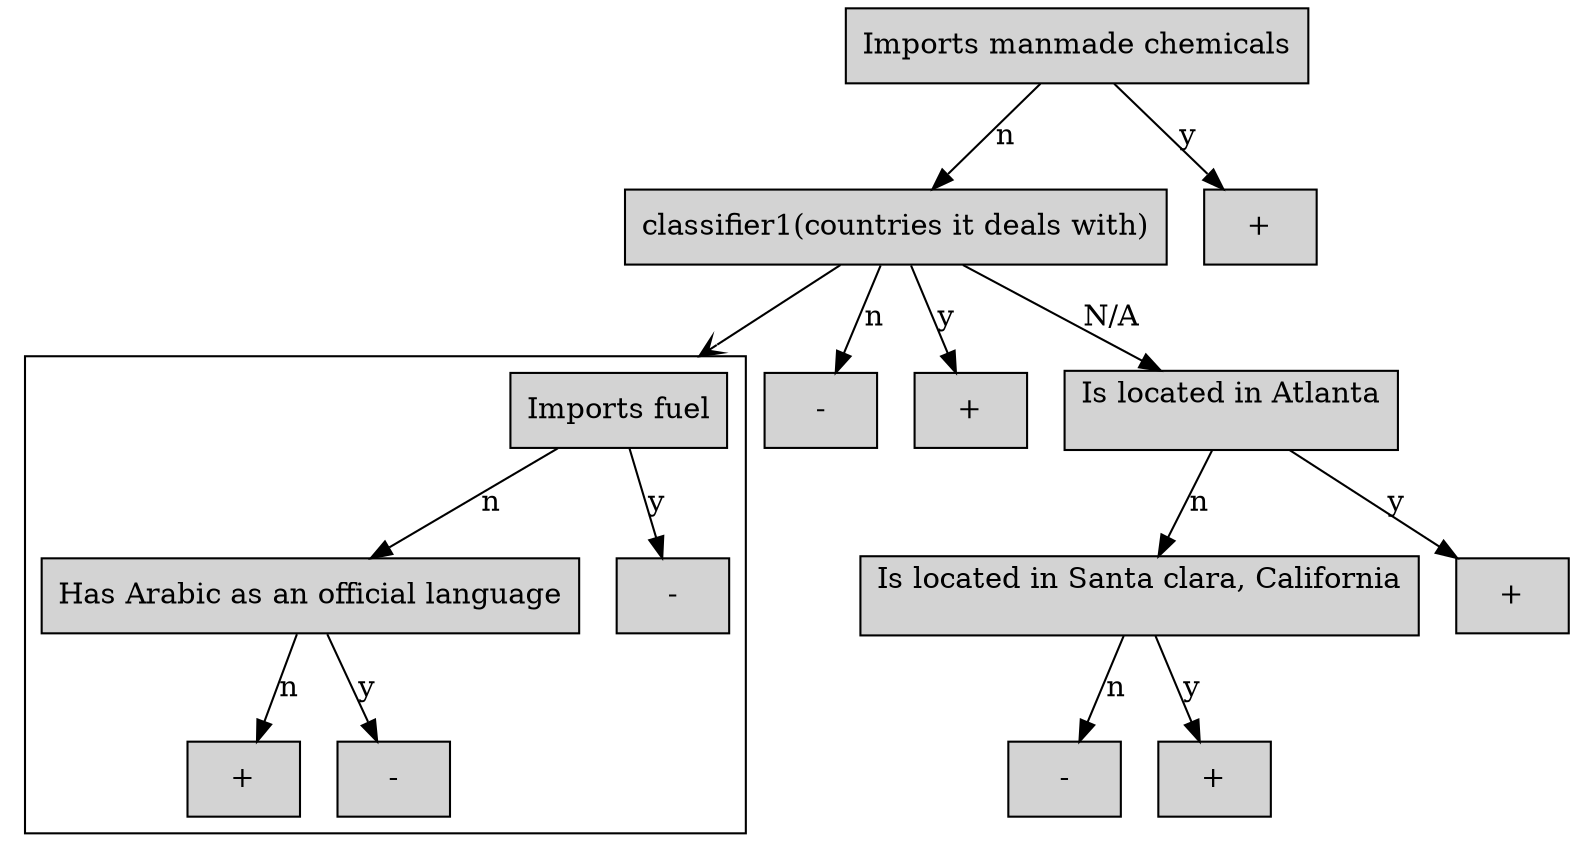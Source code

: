 digraph Tree{
 graph [compound=true];
n0 [shape=box, style="filled", label="Imports manmade chemicals"];
n0 -> n1 [label="n"];
n1 [shape=box, style="filled", label="classifier1(countries it deals with)"];
n1 -> n2 [lhead=cluster_clf1 arrowhead=vee];
subgraph cluster_clf1 { 
n2 [shape=box, style="filled", label="Imports fuel"];
n2 -> n3 [label="n"];
n3 [shape=box, style="filled", label="Has Arabic as an official language"];
n3 -> n4 [label="n"];
n4 [shape=box, style="filled", label="+
"];
n3 -> n5 [label="y"];
n5 [shape=box, style="filled", label="-
"];
n2 -> n6 [label="y"];
n6 [shape=box, style="filled", label="-
"];
}
n1 -> n7 [label="n"];
n7 [shape=box, style="filled", label="-
"];
n1 -> n8 [label="y"];
n8 [shape=box, style="filled", label="+
"];
n1 -> n9 [label="N/A"];
n9 [shape=box, style="filled", label="Is located in Atlanta
 "];
n9 -> n10 [label="n"];
n10 [shape=box, style="filled", label="Is located in Santa clara, California
 "];
n10 -> n11 [label="n"];
n11 [shape=box, style="filled", label="-
"];
n10 -> n12 [label="y"];
n12 [shape=box, style="filled", label="+
"];
n9 -> n13 [label="y"];
n13 [shape=box, style="filled", label="+
"];
n0 -> n14 [label="y"];
n14 [shape=box, style="filled", label="+
"];
}
